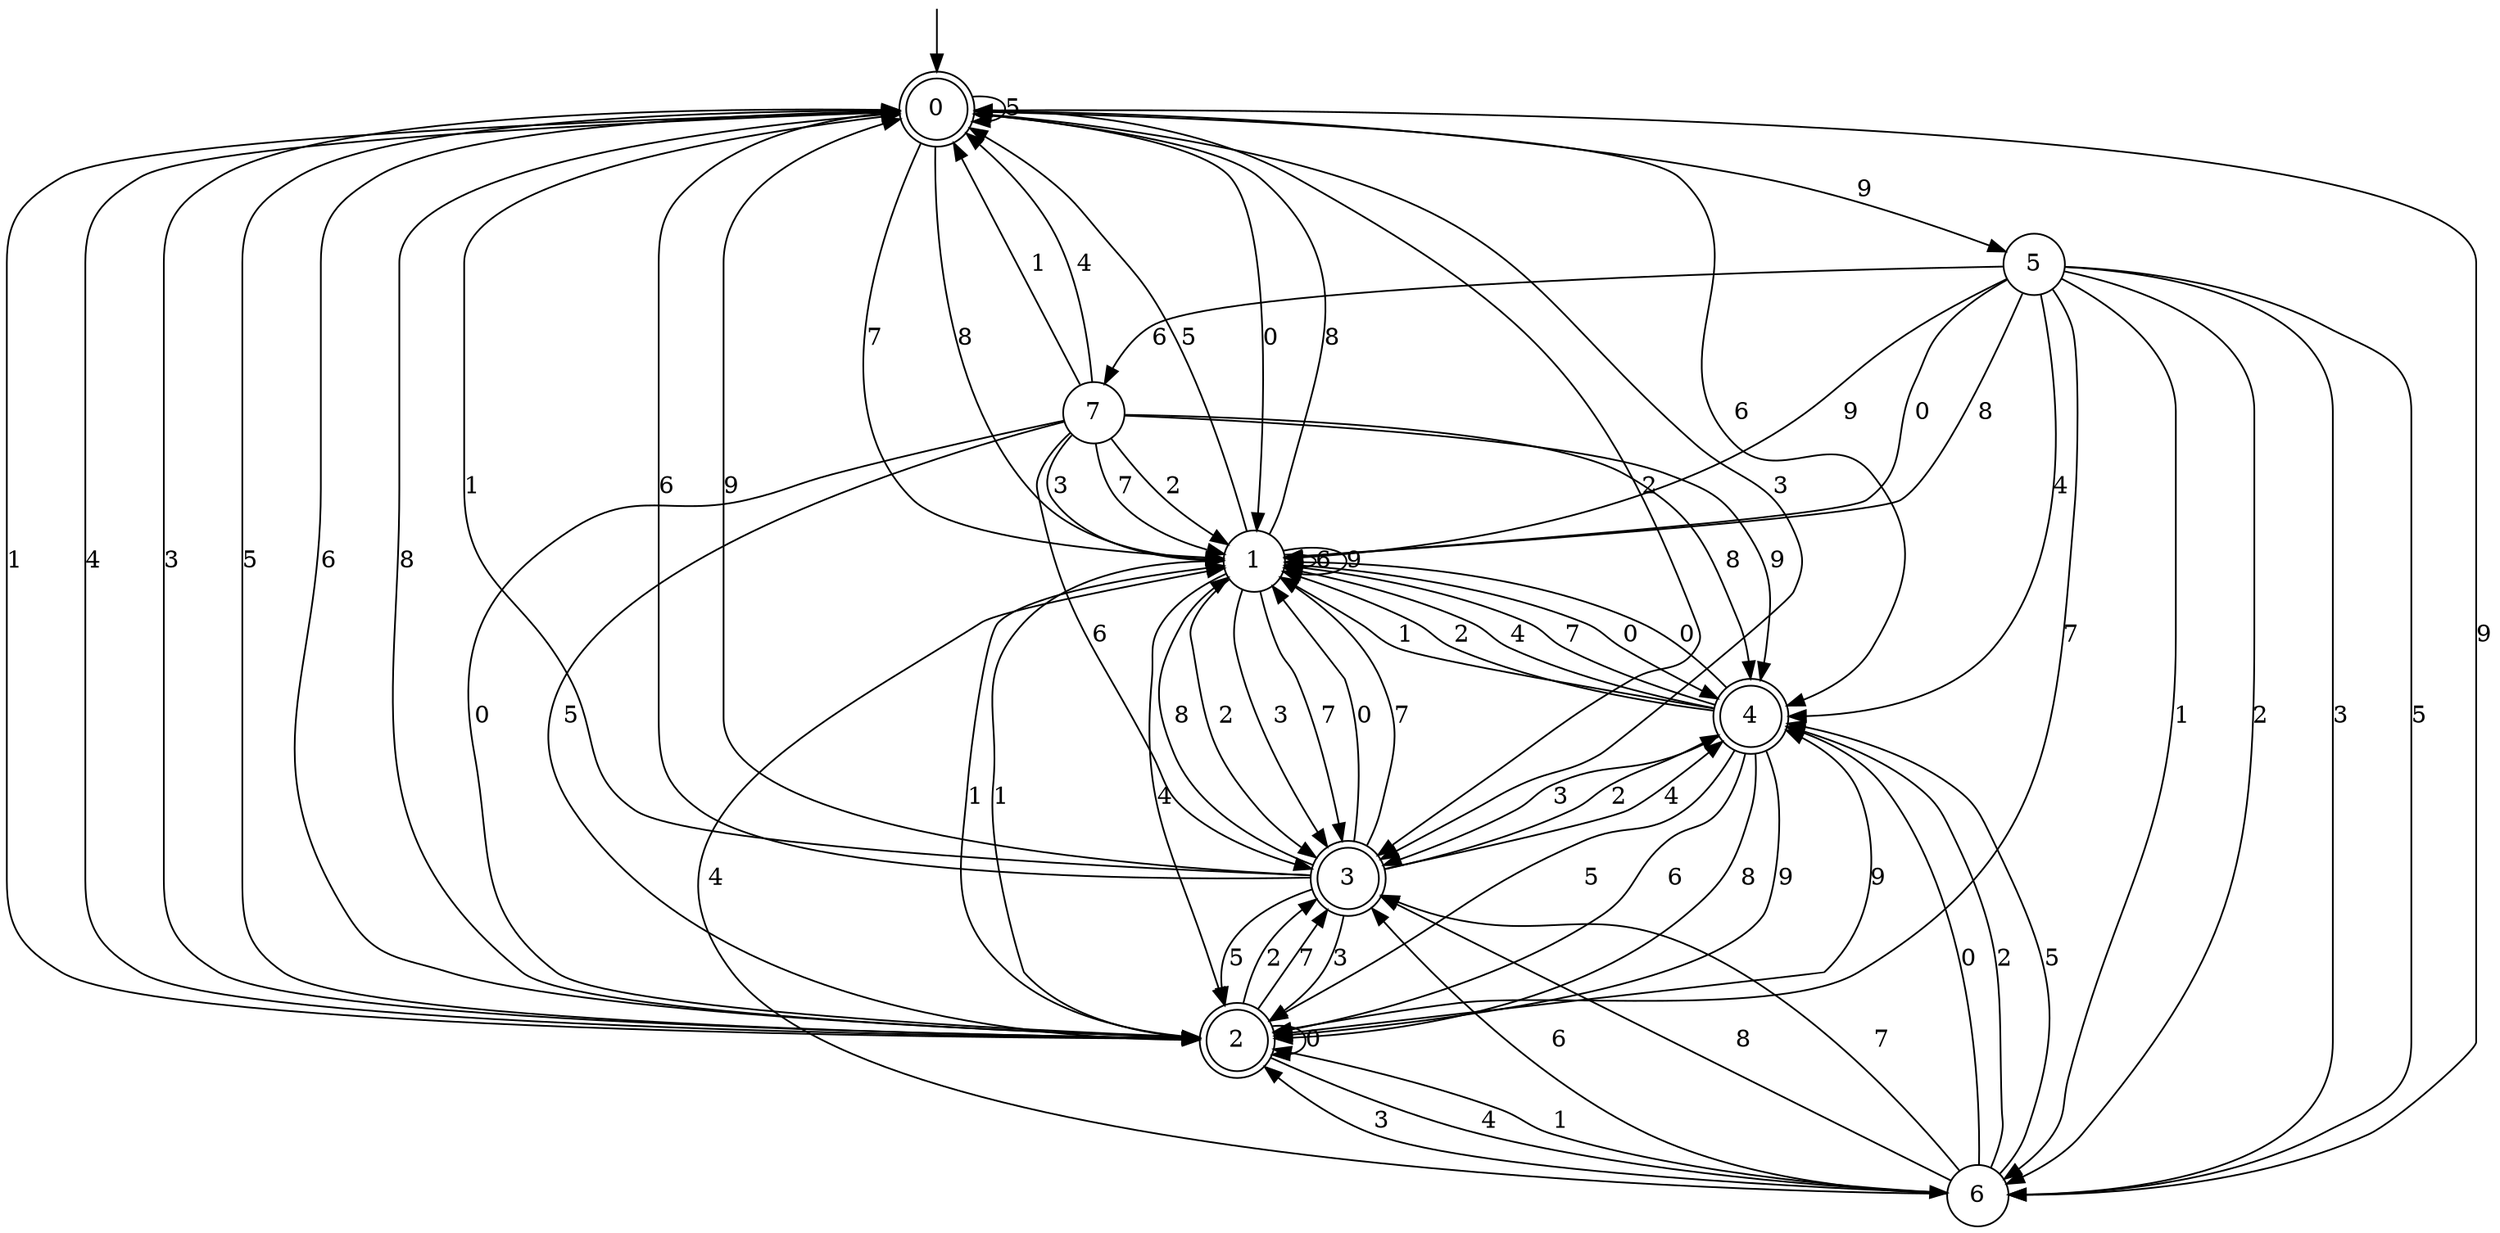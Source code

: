 digraph g {

	s0 [shape="doublecircle" label="0"];
	s1 [shape="circle" label="1"];
	s2 [shape="doublecircle" label="2"];
	s3 [shape="doublecircle" label="3"];
	s4 [shape="doublecircle" label="4"];
	s5 [shape="circle" label="5"];
	s6 [shape="circle" label="6"];
	s7 [shape="circle" label="7"];
	s0 -> s1 [label="0"];
	s0 -> s2 [label="1"];
	s0 -> s3 [label="2"];
	s0 -> s3 [label="3"];
	s0 -> s2 [label="4"];
	s0 -> s0 [label="5"];
	s0 -> s4 [label="6"];
	s0 -> s1 [label="7"];
	s0 -> s1 [label="8"];
	s0 -> s5 [label="9"];
	s1 -> s4 [label="0"];
	s1 -> s2 [label="1"];
	s1 -> s3 [label="2"];
	s1 -> s3 [label="3"];
	s1 -> s2 [label="4"];
	s1 -> s0 [label="5"];
	s1 -> s1 [label="6"];
	s1 -> s3 [label="7"];
	s1 -> s0 [label="8"];
	s1 -> s1 [label="9"];
	s2 -> s2 [label="0"];
	s2 -> s1 [label="1"];
	s2 -> s3 [label="2"];
	s2 -> s0 [label="3"];
	s2 -> s6 [label="4"];
	s2 -> s0 [label="5"];
	s2 -> s0 [label="6"];
	s2 -> s3 [label="7"];
	s2 -> s0 [label="8"];
	s2 -> s4 [label="9"];
	s3 -> s1 [label="0"];
	s3 -> s0 [label="1"];
	s3 -> s4 [label="2"];
	s3 -> s2 [label="3"];
	s3 -> s4 [label="4"];
	s3 -> s2 [label="5"];
	s3 -> s0 [label="6"];
	s3 -> s1 [label="7"];
	s3 -> s1 [label="8"];
	s3 -> s0 [label="9"];
	s4 -> s1 [label="0"];
	s4 -> s1 [label="1"];
	s4 -> s1 [label="2"];
	s4 -> s3 [label="3"];
	s4 -> s1 [label="4"];
	s4 -> s2 [label="5"];
	s4 -> s2 [label="6"];
	s4 -> s1 [label="7"];
	s4 -> s2 [label="8"];
	s4 -> s2 [label="9"];
	s5 -> s1 [label="0"];
	s5 -> s6 [label="1"];
	s5 -> s6 [label="2"];
	s5 -> s6 [label="3"];
	s5 -> s4 [label="4"];
	s5 -> s6 [label="5"];
	s5 -> s7 [label="6"];
	s5 -> s2 [label="7"];
	s5 -> s1 [label="8"];
	s5 -> s1 [label="9"];
	s6 -> s4 [label="0"];
	s6 -> s2 [label="1"];
	s6 -> s4 [label="2"];
	s6 -> s2 [label="3"];
	s6 -> s1 [label="4"];
	s6 -> s4 [label="5"];
	s6 -> s3 [label="6"];
	s6 -> s3 [label="7"];
	s6 -> s3 [label="8"];
	s6 -> s0 [label="9"];
	s7 -> s2 [label="0"];
	s7 -> s0 [label="1"];
	s7 -> s1 [label="2"];
	s7 -> s1 [label="3"];
	s7 -> s0 [label="4"];
	s7 -> s2 [label="5"];
	s7 -> s3 [label="6"];
	s7 -> s1 [label="7"];
	s7 -> s4 [label="8"];
	s7 -> s4 [label="9"];

__start0 [label="" shape="none" width="0" height="0"];
__start0 -> s0;

}
